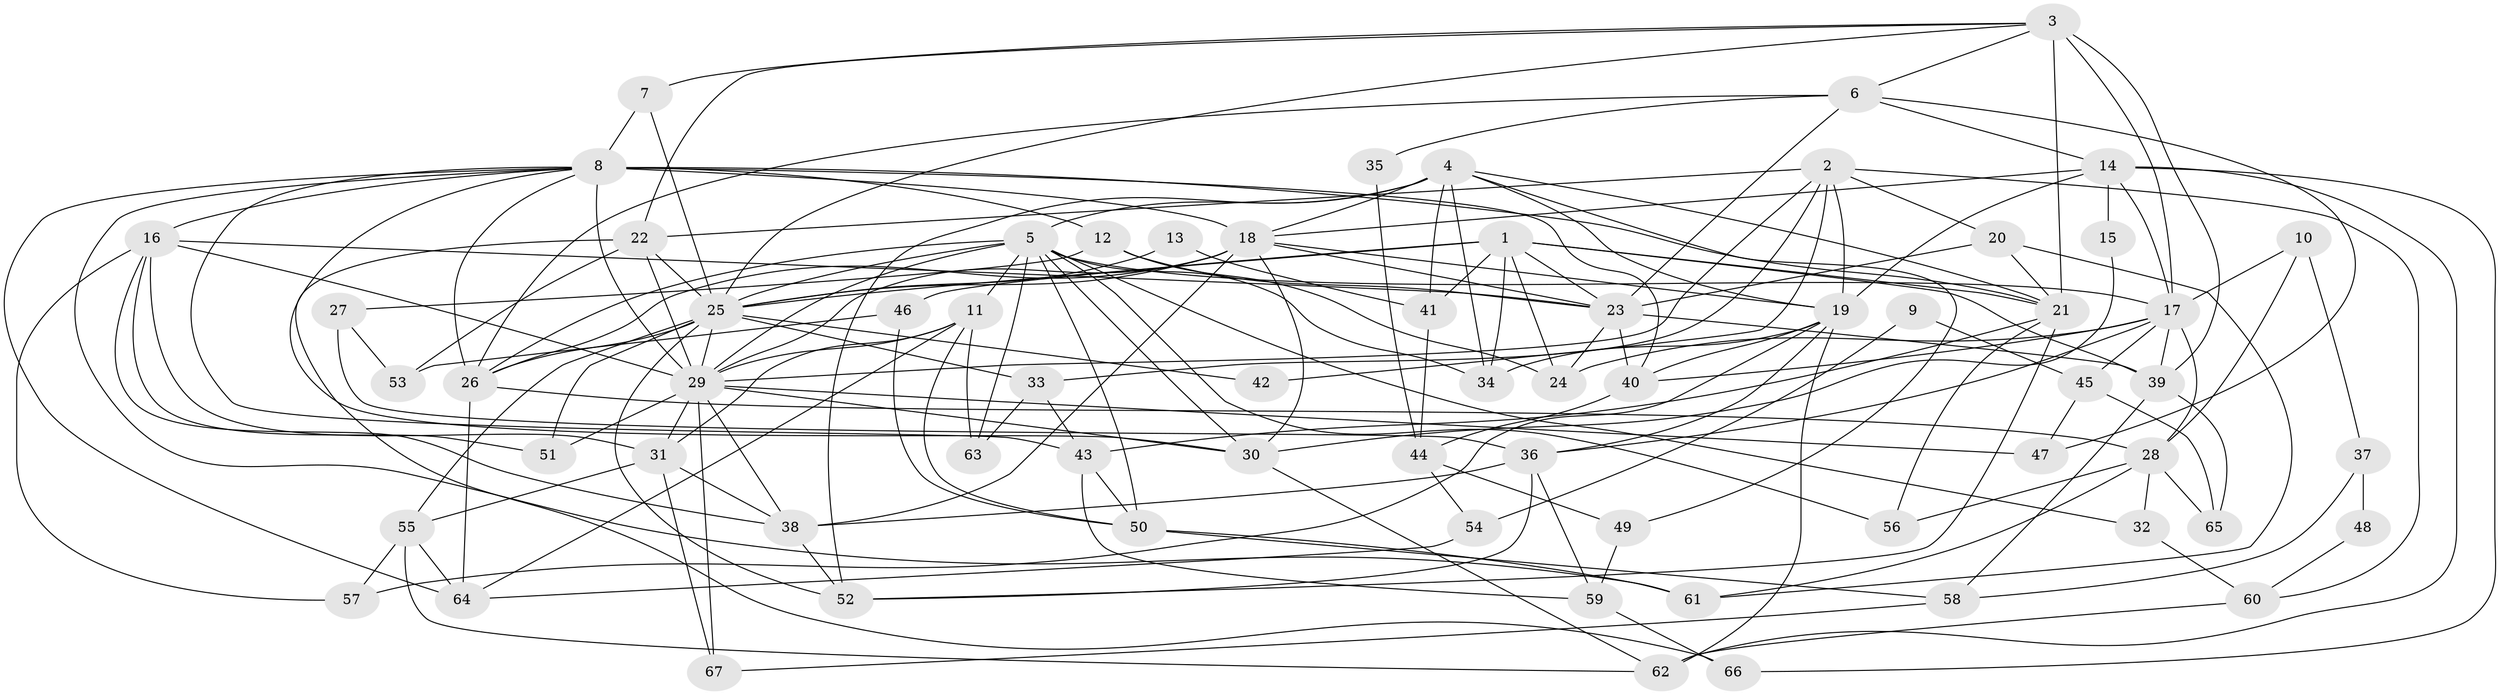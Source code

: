 // original degree distribution, {6: 0.09701492537313433, 4: 0.3582089552238806, 5: 0.11194029850746269, 2: 0.11194029850746269, 3: 0.26865671641791045, 7: 0.029850746268656716, 9: 0.007462686567164179, 8: 0.014925373134328358}
// Generated by graph-tools (version 1.1) at 2025/36/03/09/25 02:36:22]
// undirected, 67 vertices, 176 edges
graph export_dot {
graph [start="1"]
  node [color=gray90,style=filled];
  1;
  2;
  3;
  4;
  5;
  6;
  7;
  8;
  9;
  10;
  11;
  12;
  13;
  14;
  15;
  16;
  17;
  18;
  19;
  20;
  21;
  22;
  23;
  24;
  25;
  26;
  27;
  28;
  29;
  30;
  31;
  32;
  33;
  34;
  35;
  36;
  37;
  38;
  39;
  40;
  41;
  42;
  43;
  44;
  45;
  46;
  47;
  48;
  49;
  50;
  51;
  52;
  53;
  54;
  55;
  56;
  57;
  58;
  59;
  60;
  61;
  62;
  63;
  64;
  65;
  66;
  67;
  1 -- 21 [weight=1.0];
  1 -- 23 [weight=2.0];
  1 -- 24 [weight=1.0];
  1 -- 25 [weight=1.0];
  1 -- 34 [weight=1.0];
  1 -- 39 [weight=3.0];
  1 -- 41 [weight=1.0];
  1 -- 46 [weight=1.0];
  2 -- 19 [weight=1.0];
  2 -- 20 [weight=1.0];
  2 -- 22 [weight=1.0];
  2 -- 29 [weight=1.0];
  2 -- 33 [weight=1.0];
  2 -- 42 [weight=1.0];
  2 -- 60 [weight=1.0];
  3 -- 6 [weight=1.0];
  3 -- 7 [weight=1.0];
  3 -- 17 [weight=3.0];
  3 -- 21 [weight=2.0];
  3 -- 22 [weight=1.0];
  3 -- 25 [weight=1.0];
  3 -- 39 [weight=1.0];
  4 -- 5 [weight=2.0];
  4 -- 18 [weight=1.0];
  4 -- 19 [weight=2.0];
  4 -- 21 [weight=1.0];
  4 -- 34 [weight=1.0];
  4 -- 41 [weight=1.0];
  4 -- 49 [weight=1.0];
  4 -- 52 [weight=1.0];
  5 -- 11 [weight=1.0];
  5 -- 17 [weight=1.0];
  5 -- 25 [weight=1.0];
  5 -- 26 [weight=1.0];
  5 -- 29 [weight=1.0];
  5 -- 30 [weight=1.0];
  5 -- 32 [weight=1.0];
  5 -- 34 [weight=1.0];
  5 -- 50 [weight=1.0];
  5 -- 56 [weight=1.0];
  5 -- 63 [weight=1.0];
  6 -- 14 [weight=1.0];
  6 -- 23 [weight=1.0];
  6 -- 26 [weight=1.0];
  6 -- 35 [weight=1.0];
  6 -- 47 [weight=1.0];
  7 -- 8 [weight=2.0];
  7 -- 25 [weight=1.0];
  8 -- 12 [weight=1.0];
  8 -- 16 [weight=1.0];
  8 -- 18 [weight=2.0];
  8 -- 21 [weight=2.0];
  8 -- 26 [weight=1.0];
  8 -- 29 [weight=2.0];
  8 -- 30 [weight=1.0];
  8 -- 40 [weight=1.0];
  8 -- 43 [weight=1.0];
  8 -- 61 [weight=1.0];
  8 -- 64 [weight=1.0];
  9 -- 45 [weight=1.0];
  9 -- 54 [weight=1.0];
  10 -- 17 [weight=1.0];
  10 -- 28 [weight=2.0];
  10 -- 37 [weight=1.0];
  11 -- 29 [weight=1.0];
  11 -- 31 [weight=1.0];
  11 -- 50 [weight=1.0];
  11 -- 63 [weight=1.0];
  11 -- 64 [weight=1.0];
  12 -- 23 [weight=1.0];
  12 -- 24 [weight=1.0];
  12 -- 27 [weight=1.0];
  13 -- 25 [weight=1.0];
  13 -- 41 [weight=1.0];
  14 -- 15 [weight=1.0];
  14 -- 17 [weight=1.0];
  14 -- 18 [weight=1.0];
  14 -- 19 [weight=2.0];
  14 -- 62 [weight=1.0];
  14 -- 66 [weight=1.0];
  15 -- 30 [weight=1.0];
  16 -- 23 [weight=1.0];
  16 -- 29 [weight=1.0];
  16 -- 31 [weight=1.0];
  16 -- 38 [weight=1.0];
  16 -- 51 [weight=1.0];
  16 -- 57 [weight=1.0];
  17 -- 24 [weight=1.0];
  17 -- 28 [weight=1.0];
  17 -- 36 [weight=1.0];
  17 -- 39 [weight=1.0];
  17 -- 40 [weight=1.0];
  17 -- 45 [weight=1.0];
  18 -- 19 [weight=1.0];
  18 -- 23 [weight=1.0];
  18 -- 25 [weight=1.0];
  18 -- 26 [weight=1.0];
  18 -- 29 [weight=2.0];
  18 -- 30 [weight=1.0];
  18 -- 38 [weight=1.0];
  19 -- 34 [weight=1.0];
  19 -- 36 [weight=1.0];
  19 -- 40 [weight=1.0];
  19 -- 57 [weight=1.0];
  19 -- 62 [weight=1.0];
  20 -- 21 [weight=1.0];
  20 -- 23 [weight=1.0];
  20 -- 61 [weight=1.0];
  21 -- 43 [weight=1.0];
  21 -- 52 [weight=1.0];
  21 -- 56 [weight=1.0];
  22 -- 25 [weight=1.0];
  22 -- 29 [weight=1.0];
  22 -- 53 [weight=1.0];
  22 -- 66 [weight=1.0];
  23 -- 24 [weight=1.0];
  23 -- 39 [weight=1.0];
  23 -- 40 [weight=1.0];
  25 -- 26 [weight=1.0];
  25 -- 29 [weight=1.0];
  25 -- 33 [weight=2.0];
  25 -- 42 [weight=1.0];
  25 -- 51 [weight=1.0];
  25 -- 52 [weight=1.0];
  25 -- 55 [weight=1.0];
  26 -- 28 [weight=1.0];
  26 -- 64 [weight=1.0];
  27 -- 36 [weight=1.0];
  27 -- 53 [weight=1.0];
  28 -- 32 [weight=1.0];
  28 -- 56 [weight=1.0];
  28 -- 61 [weight=1.0];
  28 -- 65 [weight=1.0];
  29 -- 30 [weight=1.0];
  29 -- 31 [weight=1.0];
  29 -- 38 [weight=2.0];
  29 -- 47 [weight=1.0];
  29 -- 51 [weight=1.0];
  29 -- 67 [weight=1.0];
  30 -- 62 [weight=1.0];
  31 -- 38 [weight=1.0];
  31 -- 55 [weight=1.0];
  31 -- 67 [weight=1.0];
  32 -- 60 [weight=1.0];
  33 -- 43 [weight=1.0];
  33 -- 63 [weight=1.0];
  35 -- 44 [weight=1.0];
  36 -- 38 [weight=3.0];
  36 -- 52 [weight=1.0];
  36 -- 59 [weight=1.0];
  37 -- 48 [weight=1.0];
  37 -- 58 [weight=1.0];
  38 -- 52 [weight=1.0];
  39 -- 58 [weight=1.0];
  39 -- 65 [weight=1.0];
  40 -- 44 [weight=1.0];
  41 -- 44 [weight=1.0];
  43 -- 50 [weight=1.0];
  43 -- 59 [weight=1.0];
  44 -- 49 [weight=1.0];
  44 -- 54 [weight=1.0];
  45 -- 47 [weight=1.0];
  45 -- 65 [weight=1.0];
  46 -- 50 [weight=1.0];
  46 -- 53 [weight=1.0];
  48 -- 60 [weight=1.0];
  49 -- 59 [weight=1.0];
  50 -- 58 [weight=1.0];
  50 -- 61 [weight=1.0];
  54 -- 64 [weight=1.0];
  55 -- 57 [weight=1.0];
  55 -- 62 [weight=1.0];
  55 -- 64 [weight=1.0];
  58 -- 67 [weight=1.0];
  59 -- 66 [weight=1.0];
  60 -- 62 [weight=1.0];
}

